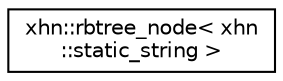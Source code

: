 digraph "Graphical Class Hierarchy"
{
  edge [fontname="Helvetica",fontsize="10",labelfontname="Helvetica",labelfontsize="10"];
  node [fontname="Helvetica",fontsize="10",shape=record];
  rankdir="LR";
  Node1 [label="xhn::rbtree_node\< xhn\l::static_string \>",height=0.2,width=0.4,color="black", fillcolor="white", style="filled",URL="$classxhn_1_1rbtree__node.html"];
}
